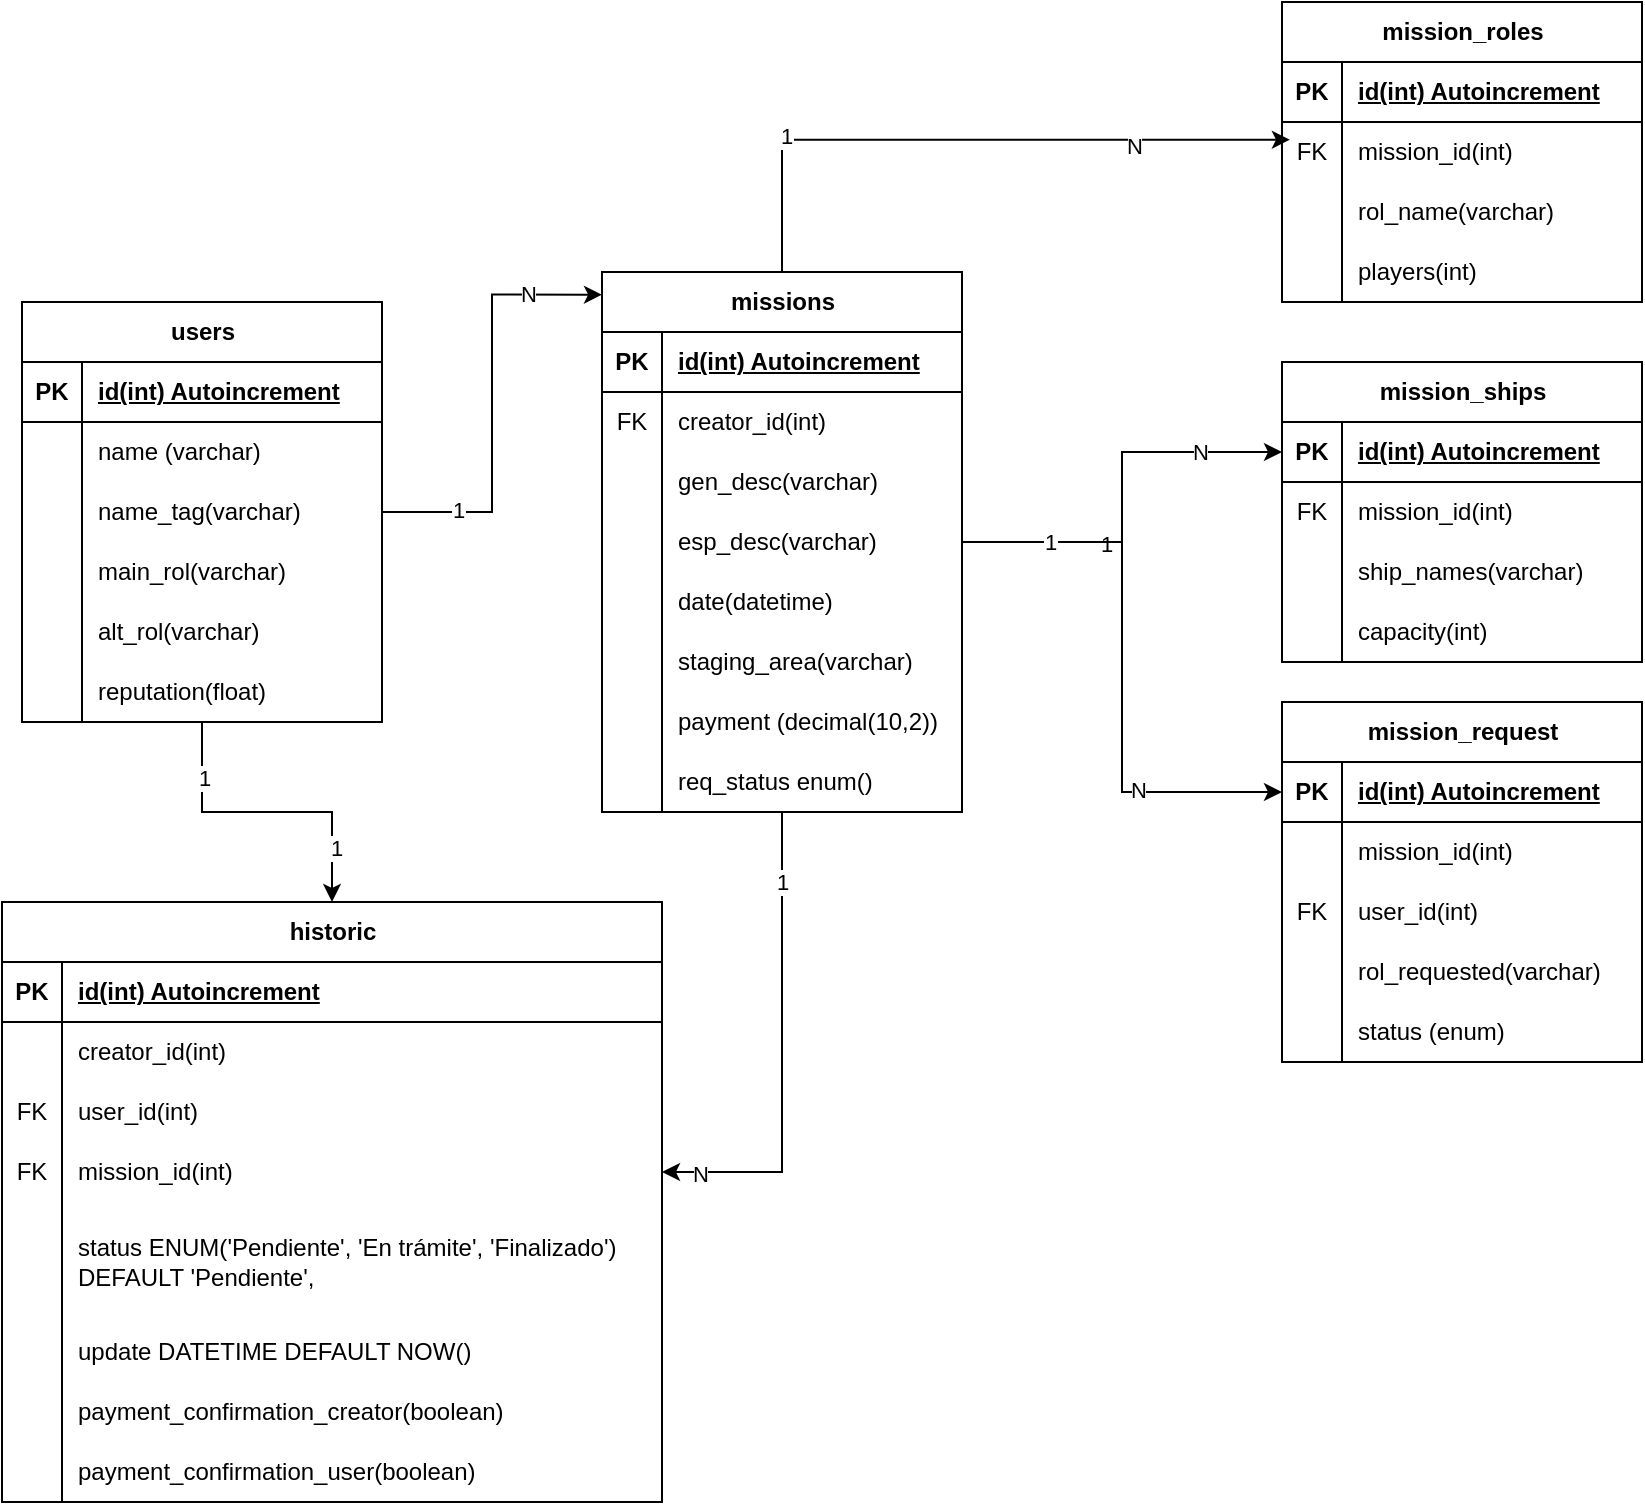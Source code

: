 <mxfile version="25.0.1">
  <diagram name="Página-1" id="tb7HKId-xWhI_aG3iip1">
    <mxGraphModel dx="2074" dy="1098" grid="1" gridSize="10" guides="1" tooltips="1" connect="1" arrows="1" fold="1" page="1" pageScale="1" pageWidth="3300" pageHeight="4681" math="0" shadow="0">
      <root>
        <mxCell id="0" />
        <mxCell id="1" parent="0" />
        <mxCell id="fBJotXbNsvESZqCgjs9H-165" style="edgeStyle=orthogonalEdgeStyle;rounded=0;orthogonalLoop=1;jettySize=auto;html=1;" parent="1" source="fBJotXbNsvESZqCgjs9H-2" target="fBJotXbNsvESZqCgjs9H-128" edge="1">
          <mxGeometry relative="1" as="geometry" />
        </mxCell>
        <mxCell id="fBJotXbNsvESZqCgjs9H-166" value="1" style="edgeLabel;html=1;align=center;verticalAlign=middle;resizable=0;points=[];" parent="fBJotXbNsvESZqCgjs9H-165" vertex="1" connectable="0">
          <mxGeometry x="-0.647" y="1" relative="1" as="geometry">
            <mxPoint as="offset" />
          </mxGeometry>
        </mxCell>
        <mxCell id="fBJotXbNsvESZqCgjs9H-167" value="1" style="edgeLabel;html=1;align=center;verticalAlign=middle;resizable=0;points=[];" parent="fBJotXbNsvESZqCgjs9H-165" vertex="1" connectable="0">
          <mxGeometry x="0.651" y="2" relative="1" as="geometry">
            <mxPoint as="offset" />
          </mxGeometry>
        </mxCell>
        <mxCell id="fBJotXbNsvESZqCgjs9H-2" value="users" style="shape=table;startSize=30;container=1;collapsible=1;childLayout=tableLayout;fixedRows=1;rowLines=0;fontStyle=1;align=center;resizeLast=1;html=1;" parent="1" vertex="1">
          <mxGeometry x="210" y="280" width="180" height="210" as="geometry" />
        </mxCell>
        <mxCell id="fBJotXbNsvESZqCgjs9H-3" value="" style="shape=tableRow;horizontal=0;startSize=0;swimlaneHead=0;swimlaneBody=0;fillColor=none;collapsible=0;dropTarget=0;points=[[0,0.5],[1,0.5]];portConstraint=eastwest;top=0;left=0;right=0;bottom=1;" parent="fBJotXbNsvESZqCgjs9H-2" vertex="1">
          <mxGeometry y="30" width="180" height="30" as="geometry" />
        </mxCell>
        <mxCell id="fBJotXbNsvESZqCgjs9H-4" value="PK" style="shape=partialRectangle;connectable=0;fillColor=none;top=0;left=0;bottom=0;right=0;fontStyle=1;overflow=hidden;whiteSpace=wrap;html=1;" parent="fBJotXbNsvESZqCgjs9H-3" vertex="1">
          <mxGeometry width="30" height="30" as="geometry">
            <mxRectangle width="30" height="30" as="alternateBounds" />
          </mxGeometry>
        </mxCell>
        <mxCell id="fBJotXbNsvESZqCgjs9H-5" value="id(int) Autoincrement" style="shape=partialRectangle;connectable=0;fillColor=none;top=0;left=0;bottom=0;right=0;align=left;spacingLeft=6;fontStyle=5;overflow=hidden;whiteSpace=wrap;html=1;" parent="fBJotXbNsvESZqCgjs9H-3" vertex="1">
          <mxGeometry x="30" width="150" height="30" as="geometry">
            <mxRectangle width="150" height="30" as="alternateBounds" />
          </mxGeometry>
        </mxCell>
        <mxCell id="fBJotXbNsvESZqCgjs9H-6" value="" style="shape=tableRow;horizontal=0;startSize=0;swimlaneHead=0;swimlaneBody=0;fillColor=none;collapsible=0;dropTarget=0;points=[[0,0.5],[1,0.5]];portConstraint=eastwest;top=0;left=0;right=0;bottom=0;" parent="fBJotXbNsvESZqCgjs9H-2" vertex="1">
          <mxGeometry y="60" width="180" height="30" as="geometry" />
        </mxCell>
        <mxCell id="fBJotXbNsvESZqCgjs9H-7" value="" style="shape=partialRectangle;connectable=0;fillColor=none;top=0;left=0;bottom=0;right=0;editable=1;overflow=hidden;whiteSpace=wrap;html=1;" parent="fBJotXbNsvESZqCgjs9H-6" vertex="1">
          <mxGeometry width="30" height="30" as="geometry">
            <mxRectangle width="30" height="30" as="alternateBounds" />
          </mxGeometry>
        </mxCell>
        <mxCell id="fBJotXbNsvESZqCgjs9H-8" value="name (varchar)" style="shape=partialRectangle;connectable=0;fillColor=none;top=0;left=0;bottom=0;right=0;align=left;spacingLeft=6;overflow=hidden;whiteSpace=wrap;html=1;" parent="fBJotXbNsvESZqCgjs9H-6" vertex="1">
          <mxGeometry x="30" width="150" height="30" as="geometry">
            <mxRectangle width="150" height="30" as="alternateBounds" />
          </mxGeometry>
        </mxCell>
        <mxCell id="fBJotXbNsvESZqCgjs9H-9" value="" style="shape=tableRow;horizontal=0;startSize=0;swimlaneHead=0;swimlaneBody=0;fillColor=none;collapsible=0;dropTarget=0;points=[[0,0.5],[1,0.5]];portConstraint=eastwest;top=0;left=0;right=0;bottom=0;" parent="fBJotXbNsvESZqCgjs9H-2" vertex="1">
          <mxGeometry y="90" width="180" height="30" as="geometry" />
        </mxCell>
        <mxCell id="fBJotXbNsvESZqCgjs9H-10" value="" style="shape=partialRectangle;connectable=0;fillColor=none;top=0;left=0;bottom=0;right=0;editable=1;overflow=hidden;whiteSpace=wrap;html=1;" parent="fBJotXbNsvESZqCgjs9H-9" vertex="1">
          <mxGeometry width="30" height="30" as="geometry">
            <mxRectangle width="30" height="30" as="alternateBounds" />
          </mxGeometry>
        </mxCell>
        <mxCell id="fBJotXbNsvESZqCgjs9H-11" value="name_tag(varchar)" style="shape=partialRectangle;connectable=0;fillColor=none;top=0;left=0;bottom=0;right=0;align=left;spacingLeft=6;overflow=hidden;whiteSpace=wrap;html=1;" parent="fBJotXbNsvESZqCgjs9H-9" vertex="1">
          <mxGeometry x="30" width="150" height="30" as="geometry">
            <mxRectangle width="150" height="30" as="alternateBounds" />
          </mxGeometry>
        </mxCell>
        <mxCell id="fBJotXbNsvESZqCgjs9H-12" value="" style="shape=tableRow;horizontal=0;startSize=0;swimlaneHead=0;swimlaneBody=0;fillColor=none;collapsible=0;dropTarget=0;points=[[0,0.5],[1,0.5]];portConstraint=eastwest;top=0;left=0;right=0;bottom=0;" parent="fBJotXbNsvESZqCgjs9H-2" vertex="1">
          <mxGeometry y="120" width="180" height="30" as="geometry" />
        </mxCell>
        <mxCell id="fBJotXbNsvESZqCgjs9H-13" value="" style="shape=partialRectangle;connectable=0;fillColor=none;top=0;left=0;bottom=0;right=0;editable=1;overflow=hidden;whiteSpace=wrap;html=1;" parent="fBJotXbNsvESZqCgjs9H-12" vertex="1">
          <mxGeometry width="30" height="30" as="geometry">
            <mxRectangle width="30" height="30" as="alternateBounds" />
          </mxGeometry>
        </mxCell>
        <mxCell id="fBJotXbNsvESZqCgjs9H-14" value="main_rol(varchar)" style="shape=partialRectangle;connectable=0;fillColor=none;top=0;left=0;bottom=0;right=0;align=left;spacingLeft=6;overflow=hidden;whiteSpace=wrap;html=1;" parent="fBJotXbNsvESZqCgjs9H-12" vertex="1">
          <mxGeometry x="30" width="150" height="30" as="geometry">
            <mxRectangle width="150" height="30" as="alternateBounds" />
          </mxGeometry>
        </mxCell>
        <mxCell id="fBJotXbNsvESZqCgjs9H-15" value="" style="shape=tableRow;horizontal=0;startSize=0;swimlaneHead=0;swimlaneBody=0;fillColor=none;collapsible=0;dropTarget=0;points=[[0,0.5],[1,0.5]];portConstraint=eastwest;top=0;left=0;right=0;bottom=0;" parent="fBJotXbNsvESZqCgjs9H-2" vertex="1">
          <mxGeometry y="150" width="180" height="30" as="geometry" />
        </mxCell>
        <mxCell id="fBJotXbNsvESZqCgjs9H-16" value="" style="shape=partialRectangle;connectable=0;fillColor=none;top=0;left=0;bottom=0;right=0;editable=1;overflow=hidden;whiteSpace=wrap;html=1;" parent="fBJotXbNsvESZqCgjs9H-15" vertex="1">
          <mxGeometry width="30" height="30" as="geometry">
            <mxRectangle width="30" height="30" as="alternateBounds" />
          </mxGeometry>
        </mxCell>
        <mxCell id="fBJotXbNsvESZqCgjs9H-17" value="alt_rol(varchar)" style="shape=partialRectangle;connectable=0;fillColor=none;top=0;left=0;bottom=0;right=0;align=left;spacingLeft=6;overflow=hidden;whiteSpace=wrap;html=1;" parent="fBJotXbNsvESZqCgjs9H-15" vertex="1">
          <mxGeometry x="30" width="150" height="30" as="geometry">
            <mxRectangle width="150" height="30" as="alternateBounds" />
          </mxGeometry>
        </mxCell>
        <mxCell id="fBJotXbNsvESZqCgjs9H-18" value="" style="shape=tableRow;horizontal=0;startSize=0;swimlaneHead=0;swimlaneBody=0;fillColor=none;collapsible=0;dropTarget=0;points=[[0,0.5],[1,0.5]];portConstraint=eastwest;top=0;left=0;right=0;bottom=0;" parent="fBJotXbNsvESZqCgjs9H-2" vertex="1">
          <mxGeometry y="180" width="180" height="30" as="geometry" />
        </mxCell>
        <mxCell id="fBJotXbNsvESZqCgjs9H-19" value="" style="shape=partialRectangle;connectable=0;fillColor=none;top=0;left=0;bottom=0;right=0;editable=1;overflow=hidden;whiteSpace=wrap;html=1;" parent="fBJotXbNsvESZqCgjs9H-18" vertex="1">
          <mxGeometry width="30" height="30" as="geometry">
            <mxRectangle width="30" height="30" as="alternateBounds" />
          </mxGeometry>
        </mxCell>
        <mxCell id="fBJotXbNsvESZqCgjs9H-20" value="reputation(float)" style="shape=partialRectangle;connectable=0;fillColor=none;top=0;left=0;bottom=0;right=0;align=left;spacingLeft=6;overflow=hidden;whiteSpace=wrap;html=1;" parent="fBJotXbNsvESZqCgjs9H-18" vertex="1">
          <mxGeometry x="30" width="150" height="30" as="geometry">
            <mxRectangle width="150" height="30" as="alternateBounds" />
          </mxGeometry>
        </mxCell>
        <mxCell id="fBJotXbNsvESZqCgjs9H-121" style="edgeStyle=orthogonalEdgeStyle;rounded=0;orthogonalLoop=1;jettySize=auto;html=1;entryX=0;entryY=0.5;entryDx=0;entryDy=0;" parent="1" source="fBJotXbNsvESZqCgjs9H-35" target="fBJotXbNsvESZqCgjs9H-93" edge="1">
          <mxGeometry relative="1" as="geometry" />
        </mxCell>
        <mxCell id="fBJotXbNsvESZqCgjs9H-125" value="N" style="edgeLabel;html=1;align=center;verticalAlign=middle;resizable=0;points=[];" parent="fBJotXbNsvESZqCgjs9H-121" vertex="1" connectable="0">
          <mxGeometry x="0.493" y="1" relative="1" as="geometry">
            <mxPoint as="offset" />
          </mxGeometry>
        </mxCell>
        <mxCell id="fBJotXbNsvESZqCgjs9H-127" value="1" style="edgeLabel;html=1;align=center;verticalAlign=middle;resizable=0;points=[];" parent="fBJotXbNsvESZqCgjs9H-121" vertex="1" connectable="0">
          <mxGeometry x="-0.494" y="-1" relative="1" as="geometry">
            <mxPoint as="offset" />
          </mxGeometry>
        </mxCell>
        <mxCell id="fBJotXbNsvESZqCgjs9H-122" style="edgeStyle=orthogonalEdgeStyle;rounded=0;orthogonalLoop=1;jettySize=auto;html=1;entryX=0;entryY=0.5;entryDx=0;entryDy=0;" parent="1" source="fBJotXbNsvESZqCgjs9H-35" target="fBJotXbNsvESZqCgjs9H-79" edge="1">
          <mxGeometry relative="1" as="geometry" />
        </mxCell>
        <mxCell id="fBJotXbNsvESZqCgjs9H-123" value="N" style="edgeLabel;html=1;align=center;verticalAlign=middle;resizable=0;points=[];" parent="fBJotXbNsvESZqCgjs9H-122" vertex="1" connectable="0">
          <mxGeometry x="0.602" relative="1" as="geometry">
            <mxPoint as="offset" />
          </mxGeometry>
        </mxCell>
        <mxCell id="fBJotXbNsvESZqCgjs9H-124" value="1" style="edgeLabel;html=1;align=center;verticalAlign=middle;resizable=0;points=[];" parent="fBJotXbNsvESZqCgjs9H-122" vertex="1" connectable="0">
          <mxGeometry x="-0.578" relative="1" as="geometry">
            <mxPoint as="offset" />
          </mxGeometry>
        </mxCell>
        <mxCell id="fBJotXbNsvESZqCgjs9H-156" style="edgeStyle=orthogonalEdgeStyle;rounded=0;orthogonalLoop=1;jettySize=auto;html=1;entryX=1;entryY=0.5;entryDx=0;entryDy=0;" parent="1" source="fBJotXbNsvESZqCgjs9H-35" target="fBJotXbNsvESZqCgjs9H-138" edge="1">
          <mxGeometry relative="1" as="geometry" />
        </mxCell>
        <mxCell id="fBJotXbNsvESZqCgjs9H-163" value="1" style="edgeLabel;html=1;align=center;verticalAlign=middle;resizable=0;points=[];" parent="fBJotXbNsvESZqCgjs9H-156" vertex="1" connectable="0">
          <mxGeometry x="-0.709" relative="1" as="geometry">
            <mxPoint as="offset" />
          </mxGeometry>
        </mxCell>
        <mxCell id="fBJotXbNsvESZqCgjs9H-164" value="N" style="edgeLabel;html=1;align=center;verticalAlign=middle;resizable=0;points=[];" parent="fBJotXbNsvESZqCgjs9H-156" vertex="1" connectable="0">
          <mxGeometry x="0.844" y="1" relative="1" as="geometry">
            <mxPoint as="offset" />
          </mxGeometry>
        </mxCell>
        <mxCell id="fBJotXbNsvESZqCgjs9H-35" value="missions" style="shape=table;startSize=30;container=1;collapsible=1;childLayout=tableLayout;fixedRows=1;rowLines=0;fontStyle=1;align=center;resizeLast=1;html=1;" parent="1" vertex="1">
          <mxGeometry x="500" y="265" width="180" height="270" as="geometry" />
        </mxCell>
        <mxCell id="fBJotXbNsvESZqCgjs9H-36" value="" style="shape=tableRow;horizontal=0;startSize=0;swimlaneHead=0;swimlaneBody=0;fillColor=none;collapsible=0;dropTarget=0;points=[[0,0.5],[1,0.5]];portConstraint=eastwest;top=0;left=0;right=0;bottom=1;" parent="fBJotXbNsvESZqCgjs9H-35" vertex="1">
          <mxGeometry y="30" width="180" height="30" as="geometry" />
        </mxCell>
        <mxCell id="fBJotXbNsvESZqCgjs9H-37" value="PK" style="shape=partialRectangle;connectable=0;fillColor=none;top=0;left=0;bottom=0;right=0;fontStyle=1;overflow=hidden;whiteSpace=wrap;html=1;" parent="fBJotXbNsvESZqCgjs9H-36" vertex="1">
          <mxGeometry width="30" height="30" as="geometry">
            <mxRectangle width="30" height="30" as="alternateBounds" />
          </mxGeometry>
        </mxCell>
        <mxCell id="fBJotXbNsvESZqCgjs9H-38" value="id(int) Autoincrement" style="shape=partialRectangle;connectable=0;fillColor=none;top=0;left=0;bottom=0;right=0;align=left;spacingLeft=6;fontStyle=5;overflow=hidden;whiteSpace=wrap;html=1;" parent="fBJotXbNsvESZqCgjs9H-36" vertex="1">
          <mxGeometry x="30" width="150" height="30" as="geometry">
            <mxRectangle width="150" height="30" as="alternateBounds" />
          </mxGeometry>
        </mxCell>
        <mxCell id="fBJotXbNsvESZqCgjs9H-39" value="" style="shape=tableRow;horizontal=0;startSize=0;swimlaneHead=0;swimlaneBody=0;fillColor=none;collapsible=0;dropTarget=0;points=[[0,0.5],[1,0.5]];portConstraint=eastwest;top=0;left=0;right=0;bottom=0;" parent="fBJotXbNsvESZqCgjs9H-35" vertex="1">
          <mxGeometry y="60" width="180" height="30" as="geometry" />
        </mxCell>
        <mxCell id="fBJotXbNsvESZqCgjs9H-40" value="FK" style="shape=partialRectangle;connectable=0;fillColor=none;top=0;left=0;bottom=0;right=0;editable=1;overflow=hidden;whiteSpace=wrap;html=1;" parent="fBJotXbNsvESZqCgjs9H-39" vertex="1">
          <mxGeometry width="30" height="30" as="geometry">
            <mxRectangle width="30" height="30" as="alternateBounds" />
          </mxGeometry>
        </mxCell>
        <mxCell id="fBJotXbNsvESZqCgjs9H-41" value="creator_id(int)" style="shape=partialRectangle;connectable=0;fillColor=none;top=0;left=0;bottom=0;right=0;align=left;spacingLeft=6;overflow=hidden;whiteSpace=wrap;html=1;" parent="fBJotXbNsvESZqCgjs9H-39" vertex="1">
          <mxGeometry x="30" width="150" height="30" as="geometry">
            <mxRectangle width="150" height="30" as="alternateBounds" />
          </mxGeometry>
        </mxCell>
        <mxCell id="fBJotXbNsvESZqCgjs9H-42" value="" style="shape=tableRow;horizontal=0;startSize=0;swimlaneHead=0;swimlaneBody=0;fillColor=none;collapsible=0;dropTarget=0;points=[[0,0.5],[1,0.5]];portConstraint=eastwest;top=0;left=0;right=0;bottom=0;" parent="fBJotXbNsvESZqCgjs9H-35" vertex="1">
          <mxGeometry y="90" width="180" height="30" as="geometry" />
        </mxCell>
        <mxCell id="fBJotXbNsvESZqCgjs9H-43" value="" style="shape=partialRectangle;connectable=0;fillColor=none;top=0;left=0;bottom=0;right=0;editable=1;overflow=hidden;whiteSpace=wrap;html=1;" parent="fBJotXbNsvESZqCgjs9H-42" vertex="1">
          <mxGeometry width="30" height="30" as="geometry">
            <mxRectangle width="30" height="30" as="alternateBounds" />
          </mxGeometry>
        </mxCell>
        <mxCell id="fBJotXbNsvESZqCgjs9H-44" value="gen_desc(varchar)" style="shape=partialRectangle;connectable=0;fillColor=none;top=0;left=0;bottom=0;right=0;align=left;spacingLeft=6;overflow=hidden;whiteSpace=wrap;html=1;" parent="fBJotXbNsvESZqCgjs9H-42" vertex="1">
          <mxGeometry x="30" width="150" height="30" as="geometry">
            <mxRectangle width="150" height="30" as="alternateBounds" />
          </mxGeometry>
        </mxCell>
        <mxCell id="fBJotXbNsvESZqCgjs9H-45" value="" style="shape=tableRow;horizontal=0;startSize=0;swimlaneHead=0;swimlaneBody=0;fillColor=none;collapsible=0;dropTarget=0;points=[[0,0.5],[1,0.5]];portConstraint=eastwest;top=0;left=0;right=0;bottom=0;" parent="fBJotXbNsvESZqCgjs9H-35" vertex="1">
          <mxGeometry y="120" width="180" height="30" as="geometry" />
        </mxCell>
        <mxCell id="fBJotXbNsvESZqCgjs9H-46" value="" style="shape=partialRectangle;connectable=0;fillColor=none;top=0;left=0;bottom=0;right=0;editable=1;overflow=hidden;whiteSpace=wrap;html=1;" parent="fBJotXbNsvESZqCgjs9H-45" vertex="1">
          <mxGeometry width="30" height="30" as="geometry">
            <mxRectangle width="30" height="30" as="alternateBounds" />
          </mxGeometry>
        </mxCell>
        <mxCell id="fBJotXbNsvESZqCgjs9H-47" value="esp_desc(varchar)" style="shape=partialRectangle;connectable=0;fillColor=none;top=0;left=0;bottom=0;right=0;align=left;spacingLeft=6;overflow=hidden;whiteSpace=wrap;html=1;" parent="fBJotXbNsvESZqCgjs9H-45" vertex="1">
          <mxGeometry x="30" width="150" height="30" as="geometry">
            <mxRectangle width="150" height="30" as="alternateBounds" />
          </mxGeometry>
        </mxCell>
        <mxCell id="fBJotXbNsvESZqCgjs9H-48" value="" style="shape=tableRow;horizontal=0;startSize=0;swimlaneHead=0;swimlaneBody=0;fillColor=none;collapsible=0;dropTarget=0;points=[[0,0.5],[1,0.5]];portConstraint=eastwest;top=0;left=0;right=0;bottom=0;" parent="fBJotXbNsvESZqCgjs9H-35" vertex="1">
          <mxGeometry y="150" width="180" height="30" as="geometry" />
        </mxCell>
        <mxCell id="fBJotXbNsvESZqCgjs9H-49" value="" style="shape=partialRectangle;connectable=0;fillColor=none;top=0;left=0;bottom=0;right=0;editable=1;overflow=hidden;whiteSpace=wrap;html=1;" parent="fBJotXbNsvESZqCgjs9H-48" vertex="1">
          <mxGeometry width="30" height="30" as="geometry">
            <mxRectangle width="30" height="30" as="alternateBounds" />
          </mxGeometry>
        </mxCell>
        <mxCell id="fBJotXbNsvESZqCgjs9H-50" value="date(datetime)" style="shape=partialRectangle;connectable=0;fillColor=none;top=0;left=0;bottom=0;right=0;align=left;spacingLeft=6;overflow=hidden;whiteSpace=wrap;html=1;" parent="fBJotXbNsvESZqCgjs9H-48" vertex="1">
          <mxGeometry x="30" width="150" height="30" as="geometry">
            <mxRectangle width="150" height="30" as="alternateBounds" />
          </mxGeometry>
        </mxCell>
        <mxCell id="fBJotXbNsvESZqCgjs9H-51" value="" style="shape=tableRow;horizontal=0;startSize=0;swimlaneHead=0;swimlaneBody=0;fillColor=none;collapsible=0;dropTarget=0;points=[[0,0.5],[1,0.5]];portConstraint=eastwest;top=0;left=0;right=0;bottom=0;" parent="fBJotXbNsvESZqCgjs9H-35" vertex="1">
          <mxGeometry y="180" width="180" height="30" as="geometry" />
        </mxCell>
        <mxCell id="fBJotXbNsvESZqCgjs9H-52" value="" style="shape=partialRectangle;connectable=0;fillColor=none;top=0;left=0;bottom=0;right=0;editable=1;overflow=hidden;whiteSpace=wrap;html=1;" parent="fBJotXbNsvESZqCgjs9H-51" vertex="1">
          <mxGeometry width="30" height="30" as="geometry">
            <mxRectangle width="30" height="30" as="alternateBounds" />
          </mxGeometry>
        </mxCell>
        <mxCell id="fBJotXbNsvESZqCgjs9H-53" value="staging_area(varchar)" style="shape=partialRectangle;connectable=0;fillColor=none;top=0;left=0;bottom=0;right=0;align=left;spacingLeft=6;overflow=hidden;whiteSpace=wrap;html=1;" parent="fBJotXbNsvESZqCgjs9H-51" vertex="1">
          <mxGeometry x="30" width="150" height="30" as="geometry">
            <mxRectangle width="150" height="30" as="alternateBounds" />
          </mxGeometry>
        </mxCell>
        <mxCell id="fBJotXbNsvESZqCgjs9H-54" value="" style="shape=tableRow;horizontal=0;startSize=0;swimlaneHead=0;swimlaneBody=0;fillColor=none;collapsible=0;dropTarget=0;points=[[0,0.5],[1,0.5]];portConstraint=eastwest;top=0;left=0;right=0;bottom=0;" parent="fBJotXbNsvESZqCgjs9H-35" vertex="1">
          <mxGeometry y="210" width="180" height="30" as="geometry" />
        </mxCell>
        <mxCell id="fBJotXbNsvESZqCgjs9H-55" value="" style="shape=partialRectangle;connectable=0;fillColor=none;top=0;left=0;bottom=0;right=0;editable=1;overflow=hidden;whiteSpace=wrap;html=1;" parent="fBJotXbNsvESZqCgjs9H-54" vertex="1">
          <mxGeometry width="30" height="30" as="geometry">
            <mxRectangle width="30" height="30" as="alternateBounds" />
          </mxGeometry>
        </mxCell>
        <mxCell id="fBJotXbNsvESZqCgjs9H-56" value="payment (decimal(10,2))" style="shape=partialRectangle;connectable=0;fillColor=none;top=0;left=0;bottom=0;right=0;align=left;spacingLeft=6;overflow=hidden;whiteSpace=wrap;html=1;" parent="fBJotXbNsvESZqCgjs9H-54" vertex="1">
          <mxGeometry x="30" width="150" height="30" as="geometry">
            <mxRectangle width="150" height="30" as="alternateBounds" />
          </mxGeometry>
        </mxCell>
        <mxCell id="fBJotXbNsvESZqCgjs9H-185" value="" style="shape=tableRow;horizontal=0;startSize=0;swimlaneHead=0;swimlaneBody=0;fillColor=none;collapsible=0;dropTarget=0;points=[[0,0.5],[1,0.5]];portConstraint=eastwest;top=0;left=0;right=0;bottom=0;" parent="fBJotXbNsvESZqCgjs9H-35" vertex="1">
          <mxGeometry y="240" width="180" height="30" as="geometry" />
        </mxCell>
        <mxCell id="fBJotXbNsvESZqCgjs9H-186" value="" style="shape=partialRectangle;connectable=0;fillColor=none;top=0;left=0;bottom=0;right=0;editable=1;overflow=hidden;whiteSpace=wrap;html=1;" parent="fBJotXbNsvESZqCgjs9H-185" vertex="1">
          <mxGeometry width="30" height="30" as="geometry">
            <mxRectangle width="30" height="30" as="alternateBounds" />
          </mxGeometry>
        </mxCell>
        <mxCell id="fBJotXbNsvESZqCgjs9H-187" value="req_status enum()" style="shape=partialRectangle;connectable=0;fillColor=none;top=0;left=0;bottom=0;right=0;align=left;spacingLeft=6;overflow=hidden;whiteSpace=wrap;html=1;" parent="fBJotXbNsvESZqCgjs9H-185" vertex="1">
          <mxGeometry x="30" width="150" height="30" as="geometry">
            <mxRectangle width="150" height="30" as="alternateBounds" />
          </mxGeometry>
        </mxCell>
        <mxCell id="fBJotXbNsvESZqCgjs9H-58" value="mission_roles" style="shape=table;startSize=30;container=1;collapsible=1;childLayout=tableLayout;fixedRows=1;rowLines=0;fontStyle=1;align=center;resizeLast=1;html=1;" parent="1" vertex="1">
          <mxGeometry x="840" y="130" width="180" height="150" as="geometry" />
        </mxCell>
        <mxCell id="fBJotXbNsvESZqCgjs9H-59" value="" style="shape=tableRow;horizontal=0;startSize=0;swimlaneHead=0;swimlaneBody=0;fillColor=none;collapsible=0;dropTarget=0;points=[[0,0.5],[1,0.5]];portConstraint=eastwest;top=0;left=0;right=0;bottom=1;" parent="fBJotXbNsvESZqCgjs9H-58" vertex="1">
          <mxGeometry y="30" width="180" height="30" as="geometry" />
        </mxCell>
        <mxCell id="fBJotXbNsvESZqCgjs9H-60" value="PK" style="shape=partialRectangle;connectable=0;fillColor=none;top=0;left=0;bottom=0;right=0;fontStyle=1;overflow=hidden;whiteSpace=wrap;html=1;" parent="fBJotXbNsvESZqCgjs9H-59" vertex="1">
          <mxGeometry width="30" height="30" as="geometry">
            <mxRectangle width="30" height="30" as="alternateBounds" />
          </mxGeometry>
        </mxCell>
        <mxCell id="fBJotXbNsvESZqCgjs9H-61" value="id(int) Autoincrement" style="shape=partialRectangle;connectable=0;fillColor=none;top=0;left=0;bottom=0;right=0;align=left;spacingLeft=6;fontStyle=5;overflow=hidden;whiteSpace=wrap;html=1;" parent="fBJotXbNsvESZqCgjs9H-59" vertex="1">
          <mxGeometry x="30" width="150" height="30" as="geometry">
            <mxRectangle width="150" height="30" as="alternateBounds" />
          </mxGeometry>
        </mxCell>
        <mxCell id="fBJotXbNsvESZqCgjs9H-62" value="" style="shape=tableRow;horizontal=0;startSize=0;swimlaneHead=0;swimlaneBody=0;fillColor=none;collapsible=0;dropTarget=0;points=[[0,0.5],[1,0.5]];portConstraint=eastwest;top=0;left=0;right=0;bottom=0;" parent="fBJotXbNsvESZqCgjs9H-58" vertex="1">
          <mxGeometry y="60" width="180" height="30" as="geometry" />
        </mxCell>
        <mxCell id="fBJotXbNsvESZqCgjs9H-63" value="FK" style="shape=partialRectangle;connectable=0;fillColor=none;top=0;left=0;bottom=0;right=0;editable=1;overflow=hidden;whiteSpace=wrap;html=1;" parent="fBJotXbNsvESZqCgjs9H-62" vertex="1">
          <mxGeometry width="30" height="30" as="geometry">
            <mxRectangle width="30" height="30" as="alternateBounds" />
          </mxGeometry>
        </mxCell>
        <mxCell id="fBJotXbNsvESZqCgjs9H-64" value="mission_id(int)" style="shape=partialRectangle;connectable=0;fillColor=none;top=0;left=0;bottom=0;right=0;align=left;spacingLeft=6;overflow=hidden;whiteSpace=wrap;html=1;" parent="fBJotXbNsvESZqCgjs9H-62" vertex="1">
          <mxGeometry x="30" width="150" height="30" as="geometry">
            <mxRectangle width="150" height="30" as="alternateBounds" />
          </mxGeometry>
        </mxCell>
        <mxCell id="fBJotXbNsvESZqCgjs9H-65" value="" style="shape=tableRow;horizontal=0;startSize=0;swimlaneHead=0;swimlaneBody=0;fillColor=none;collapsible=0;dropTarget=0;points=[[0,0.5],[1,0.5]];portConstraint=eastwest;top=0;left=0;right=0;bottom=0;" parent="fBJotXbNsvESZqCgjs9H-58" vertex="1">
          <mxGeometry y="90" width="180" height="30" as="geometry" />
        </mxCell>
        <mxCell id="fBJotXbNsvESZqCgjs9H-66" value="" style="shape=partialRectangle;connectable=0;fillColor=none;top=0;left=0;bottom=0;right=0;editable=1;overflow=hidden;whiteSpace=wrap;html=1;" parent="fBJotXbNsvESZqCgjs9H-65" vertex="1">
          <mxGeometry width="30" height="30" as="geometry">
            <mxRectangle width="30" height="30" as="alternateBounds" />
          </mxGeometry>
        </mxCell>
        <mxCell id="fBJotXbNsvESZqCgjs9H-67" value="rol_name(varchar)" style="shape=partialRectangle;connectable=0;fillColor=none;top=0;left=0;bottom=0;right=0;align=left;spacingLeft=6;overflow=hidden;whiteSpace=wrap;html=1;" parent="fBJotXbNsvESZqCgjs9H-65" vertex="1">
          <mxGeometry x="30" width="150" height="30" as="geometry">
            <mxRectangle width="150" height="30" as="alternateBounds" />
          </mxGeometry>
        </mxCell>
        <mxCell id="fBJotXbNsvESZqCgjs9H-68" value="" style="shape=tableRow;horizontal=0;startSize=0;swimlaneHead=0;swimlaneBody=0;fillColor=none;collapsible=0;dropTarget=0;points=[[0,0.5],[1,0.5]];portConstraint=eastwest;top=0;left=0;right=0;bottom=0;" parent="fBJotXbNsvESZqCgjs9H-58" vertex="1">
          <mxGeometry y="120" width="180" height="30" as="geometry" />
        </mxCell>
        <mxCell id="fBJotXbNsvESZqCgjs9H-69" value="" style="shape=partialRectangle;connectable=0;fillColor=none;top=0;left=0;bottom=0;right=0;editable=1;overflow=hidden;whiteSpace=wrap;html=1;" parent="fBJotXbNsvESZqCgjs9H-68" vertex="1">
          <mxGeometry width="30" height="30" as="geometry">
            <mxRectangle width="30" height="30" as="alternateBounds" />
          </mxGeometry>
        </mxCell>
        <mxCell id="fBJotXbNsvESZqCgjs9H-70" value="players(int)" style="shape=partialRectangle;connectable=0;fillColor=none;top=0;left=0;bottom=0;right=0;align=left;spacingLeft=6;overflow=hidden;whiteSpace=wrap;html=1;" parent="fBJotXbNsvESZqCgjs9H-68" vertex="1">
          <mxGeometry x="30" width="150" height="30" as="geometry">
            <mxRectangle width="150" height="30" as="alternateBounds" />
          </mxGeometry>
        </mxCell>
        <mxCell id="fBJotXbNsvESZqCgjs9H-78" value="mission_ships" style="shape=table;startSize=30;container=1;collapsible=1;childLayout=tableLayout;fixedRows=1;rowLines=0;fontStyle=1;align=center;resizeLast=1;html=1;" parent="1" vertex="1">
          <mxGeometry x="840" y="310" width="180" height="150" as="geometry" />
        </mxCell>
        <mxCell id="fBJotXbNsvESZqCgjs9H-79" value="" style="shape=tableRow;horizontal=0;startSize=0;swimlaneHead=0;swimlaneBody=0;fillColor=none;collapsible=0;dropTarget=0;points=[[0,0.5],[1,0.5]];portConstraint=eastwest;top=0;left=0;right=0;bottom=1;" parent="fBJotXbNsvESZqCgjs9H-78" vertex="1">
          <mxGeometry y="30" width="180" height="30" as="geometry" />
        </mxCell>
        <mxCell id="fBJotXbNsvESZqCgjs9H-80" value="PK" style="shape=partialRectangle;connectable=0;fillColor=none;top=0;left=0;bottom=0;right=0;fontStyle=1;overflow=hidden;whiteSpace=wrap;html=1;" parent="fBJotXbNsvESZqCgjs9H-79" vertex="1">
          <mxGeometry width="30" height="30" as="geometry">
            <mxRectangle width="30" height="30" as="alternateBounds" />
          </mxGeometry>
        </mxCell>
        <mxCell id="fBJotXbNsvESZqCgjs9H-81" value="id(int) Autoincrement" style="shape=partialRectangle;connectable=0;fillColor=none;top=0;left=0;bottom=0;right=0;align=left;spacingLeft=6;fontStyle=5;overflow=hidden;whiteSpace=wrap;html=1;" parent="fBJotXbNsvESZqCgjs9H-79" vertex="1">
          <mxGeometry x="30" width="150" height="30" as="geometry">
            <mxRectangle width="150" height="30" as="alternateBounds" />
          </mxGeometry>
        </mxCell>
        <mxCell id="fBJotXbNsvESZqCgjs9H-82" value="" style="shape=tableRow;horizontal=0;startSize=0;swimlaneHead=0;swimlaneBody=0;fillColor=none;collapsible=0;dropTarget=0;points=[[0,0.5],[1,0.5]];portConstraint=eastwest;top=0;left=0;right=0;bottom=0;" parent="fBJotXbNsvESZqCgjs9H-78" vertex="1">
          <mxGeometry y="60" width="180" height="30" as="geometry" />
        </mxCell>
        <mxCell id="fBJotXbNsvESZqCgjs9H-83" value="FK" style="shape=partialRectangle;connectable=0;fillColor=none;top=0;left=0;bottom=0;right=0;editable=1;overflow=hidden;whiteSpace=wrap;html=1;" parent="fBJotXbNsvESZqCgjs9H-82" vertex="1">
          <mxGeometry width="30" height="30" as="geometry">
            <mxRectangle width="30" height="30" as="alternateBounds" />
          </mxGeometry>
        </mxCell>
        <mxCell id="fBJotXbNsvESZqCgjs9H-84" value="mission_id(int)" style="shape=partialRectangle;connectable=0;fillColor=none;top=0;left=0;bottom=0;right=0;align=left;spacingLeft=6;overflow=hidden;whiteSpace=wrap;html=1;" parent="fBJotXbNsvESZqCgjs9H-82" vertex="1">
          <mxGeometry x="30" width="150" height="30" as="geometry">
            <mxRectangle width="150" height="30" as="alternateBounds" />
          </mxGeometry>
        </mxCell>
        <mxCell id="fBJotXbNsvESZqCgjs9H-85" value="" style="shape=tableRow;horizontal=0;startSize=0;swimlaneHead=0;swimlaneBody=0;fillColor=none;collapsible=0;dropTarget=0;points=[[0,0.5],[1,0.5]];portConstraint=eastwest;top=0;left=0;right=0;bottom=0;" parent="fBJotXbNsvESZqCgjs9H-78" vertex="1">
          <mxGeometry y="90" width="180" height="30" as="geometry" />
        </mxCell>
        <mxCell id="fBJotXbNsvESZqCgjs9H-86" value="" style="shape=partialRectangle;connectable=0;fillColor=none;top=0;left=0;bottom=0;right=0;editable=1;overflow=hidden;whiteSpace=wrap;html=1;" parent="fBJotXbNsvESZqCgjs9H-85" vertex="1">
          <mxGeometry width="30" height="30" as="geometry">
            <mxRectangle width="30" height="30" as="alternateBounds" />
          </mxGeometry>
        </mxCell>
        <mxCell id="fBJotXbNsvESZqCgjs9H-87" value="ship_names(varchar)" style="shape=partialRectangle;connectable=0;fillColor=none;top=0;left=0;bottom=0;right=0;align=left;spacingLeft=6;overflow=hidden;whiteSpace=wrap;html=1;" parent="fBJotXbNsvESZqCgjs9H-85" vertex="1">
          <mxGeometry x="30" width="150" height="30" as="geometry">
            <mxRectangle width="150" height="30" as="alternateBounds" />
          </mxGeometry>
        </mxCell>
        <mxCell id="fBJotXbNsvESZqCgjs9H-88" value="" style="shape=tableRow;horizontal=0;startSize=0;swimlaneHead=0;swimlaneBody=0;fillColor=none;collapsible=0;dropTarget=0;points=[[0,0.5],[1,0.5]];portConstraint=eastwest;top=0;left=0;right=0;bottom=0;" parent="fBJotXbNsvESZqCgjs9H-78" vertex="1">
          <mxGeometry y="120" width="180" height="30" as="geometry" />
        </mxCell>
        <mxCell id="fBJotXbNsvESZqCgjs9H-89" value="" style="shape=partialRectangle;connectable=0;fillColor=none;top=0;left=0;bottom=0;right=0;editable=1;overflow=hidden;whiteSpace=wrap;html=1;" parent="fBJotXbNsvESZqCgjs9H-88" vertex="1">
          <mxGeometry width="30" height="30" as="geometry">
            <mxRectangle width="30" height="30" as="alternateBounds" />
          </mxGeometry>
        </mxCell>
        <mxCell id="fBJotXbNsvESZqCgjs9H-90" value="capacity(int)" style="shape=partialRectangle;connectable=0;fillColor=none;top=0;left=0;bottom=0;right=0;align=left;spacingLeft=6;overflow=hidden;whiteSpace=wrap;html=1;" parent="fBJotXbNsvESZqCgjs9H-88" vertex="1">
          <mxGeometry x="30" width="150" height="30" as="geometry">
            <mxRectangle width="150" height="30" as="alternateBounds" />
          </mxGeometry>
        </mxCell>
        <mxCell id="fBJotXbNsvESZqCgjs9H-92" value="mission_request" style="shape=table;startSize=30;container=1;collapsible=1;childLayout=tableLayout;fixedRows=1;rowLines=0;fontStyle=1;align=center;resizeLast=1;html=1;" parent="1" vertex="1">
          <mxGeometry x="840" y="480" width="180" height="180" as="geometry" />
        </mxCell>
        <mxCell id="fBJotXbNsvESZqCgjs9H-93" value="" style="shape=tableRow;horizontal=0;startSize=0;swimlaneHead=0;swimlaneBody=0;fillColor=none;collapsible=0;dropTarget=0;points=[[0,0.5],[1,0.5]];portConstraint=eastwest;top=0;left=0;right=0;bottom=1;" parent="fBJotXbNsvESZqCgjs9H-92" vertex="1">
          <mxGeometry y="30" width="180" height="30" as="geometry" />
        </mxCell>
        <mxCell id="fBJotXbNsvESZqCgjs9H-94" value="PK" style="shape=partialRectangle;connectable=0;fillColor=none;top=0;left=0;bottom=0;right=0;fontStyle=1;overflow=hidden;whiteSpace=wrap;html=1;" parent="fBJotXbNsvESZqCgjs9H-93" vertex="1">
          <mxGeometry width="30" height="30" as="geometry">
            <mxRectangle width="30" height="30" as="alternateBounds" />
          </mxGeometry>
        </mxCell>
        <mxCell id="fBJotXbNsvESZqCgjs9H-95" value="id(int) Autoincrement" style="shape=partialRectangle;connectable=0;fillColor=none;top=0;left=0;bottom=0;right=0;align=left;spacingLeft=6;fontStyle=5;overflow=hidden;whiteSpace=wrap;html=1;" parent="fBJotXbNsvESZqCgjs9H-93" vertex="1">
          <mxGeometry x="30" width="150" height="30" as="geometry">
            <mxRectangle width="150" height="30" as="alternateBounds" />
          </mxGeometry>
        </mxCell>
        <mxCell id="fBJotXbNsvESZqCgjs9H-96" value="" style="shape=tableRow;horizontal=0;startSize=0;swimlaneHead=0;swimlaneBody=0;fillColor=none;collapsible=0;dropTarget=0;points=[[0,0.5],[1,0.5]];portConstraint=eastwest;top=0;left=0;right=0;bottom=0;" parent="fBJotXbNsvESZqCgjs9H-92" vertex="1">
          <mxGeometry y="60" width="180" height="30" as="geometry" />
        </mxCell>
        <mxCell id="fBJotXbNsvESZqCgjs9H-97" value="" style="shape=partialRectangle;connectable=0;fillColor=none;top=0;left=0;bottom=0;right=0;editable=1;overflow=hidden;whiteSpace=wrap;html=1;" parent="fBJotXbNsvESZqCgjs9H-96" vertex="1">
          <mxGeometry width="30" height="30" as="geometry">
            <mxRectangle width="30" height="30" as="alternateBounds" />
          </mxGeometry>
        </mxCell>
        <mxCell id="fBJotXbNsvESZqCgjs9H-98" value="mission_id(int)" style="shape=partialRectangle;connectable=0;fillColor=none;top=0;left=0;bottom=0;right=0;align=left;spacingLeft=6;overflow=hidden;whiteSpace=wrap;html=1;" parent="fBJotXbNsvESZqCgjs9H-96" vertex="1">
          <mxGeometry x="30" width="150" height="30" as="geometry">
            <mxRectangle width="150" height="30" as="alternateBounds" />
          </mxGeometry>
        </mxCell>
        <mxCell id="fBJotXbNsvESZqCgjs9H-99" value="" style="shape=tableRow;horizontal=0;startSize=0;swimlaneHead=0;swimlaneBody=0;fillColor=none;collapsible=0;dropTarget=0;points=[[0,0.5],[1,0.5]];portConstraint=eastwest;top=0;left=0;right=0;bottom=0;" parent="fBJotXbNsvESZqCgjs9H-92" vertex="1">
          <mxGeometry y="90" width="180" height="30" as="geometry" />
        </mxCell>
        <mxCell id="fBJotXbNsvESZqCgjs9H-100" value="FK" style="shape=partialRectangle;connectable=0;fillColor=none;top=0;left=0;bottom=0;right=0;editable=1;overflow=hidden;whiteSpace=wrap;html=1;" parent="fBJotXbNsvESZqCgjs9H-99" vertex="1">
          <mxGeometry width="30" height="30" as="geometry">
            <mxRectangle width="30" height="30" as="alternateBounds" />
          </mxGeometry>
        </mxCell>
        <mxCell id="fBJotXbNsvESZqCgjs9H-101" value="user_id(int)" style="shape=partialRectangle;connectable=0;fillColor=none;top=0;left=0;bottom=0;right=0;align=left;spacingLeft=6;overflow=hidden;whiteSpace=wrap;html=1;" parent="fBJotXbNsvESZqCgjs9H-99" vertex="1">
          <mxGeometry x="30" width="150" height="30" as="geometry">
            <mxRectangle width="150" height="30" as="alternateBounds" />
          </mxGeometry>
        </mxCell>
        <mxCell id="fBJotXbNsvESZqCgjs9H-102" value="" style="shape=tableRow;horizontal=0;startSize=0;swimlaneHead=0;swimlaneBody=0;fillColor=none;collapsible=0;dropTarget=0;points=[[0,0.5],[1,0.5]];portConstraint=eastwest;top=0;left=0;right=0;bottom=0;" parent="fBJotXbNsvESZqCgjs9H-92" vertex="1">
          <mxGeometry y="120" width="180" height="30" as="geometry" />
        </mxCell>
        <mxCell id="fBJotXbNsvESZqCgjs9H-103" value="" style="shape=partialRectangle;connectable=0;fillColor=none;top=0;left=0;bottom=0;right=0;editable=1;overflow=hidden;whiteSpace=wrap;html=1;" parent="fBJotXbNsvESZqCgjs9H-102" vertex="1">
          <mxGeometry width="30" height="30" as="geometry">
            <mxRectangle width="30" height="30" as="alternateBounds" />
          </mxGeometry>
        </mxCell>
        <mxCell id="fBJotXbNsvESZqCgjs9H-104" value="rol_requested(varchar)" style="shape=partialRectangle;connectable=0;fillColor=none;top=0;left=0;bottom=0;right=0;align=left;spacingLeft=6;overflow=hidden;whiteSpace=wrap;html=1;" parent="fBJotXbNsvESZqCgjs9H-102" vertex="1">
          <mxGeometry x="30" width="150" height="30" as="geometry">
            <mxRectangle width="150" height="30" as="alternateBounds" />
          </mxGeometry>
        </mxCell>
        <mxCell id="fBJotXbNsvESZqCgjs9H-105" value="" style="shape=tableRow;horizontal=0;startSize=0;swimlaneHead=0;swimlaneBody=0;fillColor=none;collapsible=0;dropTarget=0;points=[[0,0.5],[1,0.5]];portConstraint=eastwest;top=0;left=0;right=0;bottom=0;" parent="fBJotXbNsvESZqCgjs9H-92" vertex="1">
          <mxGeometry y="150" width="180" height="30" as="geometry" />
        </mxCell>
        <mxCell id="fBJotXbNsvESZqCgjs9H-106" value="" style="shape=partialRectangle;connectable=0;fillColor=none;top=0;left=0;bottom=0;right=0;editable=1;overflow=hidden;whiteSpace=wrap;html=1;" parent="fBJotXbNsvESZqCgjs9H-105" vertex="1">
          <mxGeometry width="30" height="30" as="geometry">
            <mxRectangle width="30" height="30" as="alternateBounds" />
          </mxGeometry>
        </mxCell>
        <mxCell id="fBJotXbNsvESZqCgjs9H-107" value="status (enum)" style="shape=partialRectangle;connectable=0;fillColor=none;top=0;left=0;bottom=0;right=0;align=left;spacingLeft=6;overflow=hidden;whiteSpace=wrap;html=1;" parent="fBJotXbNsvESZqCgjs9H-105" vertex="1">
          <mxGeometry x="30" width="150" height="30" as="geometry">
            <mxRectangle width="150" height="30" as="alternateBounds" />
          </mxGeometry>
        </mxCell>
        <mxCell id="fBJotXbNsvESZqCgjs9H-111" style="edgeStyle=orthogonalEdgeStyle;rounded=0;orthogonalLoop=1;jettySize=auto;html=1;entryX=0;entryY=0.042;entryDx=0;entryDy=0;entryPerimeter=0;" parent="1" source="fBJotXbNsvESZqCgjs9H-9" target="fBJotXbNsvESZqCgjs9H-35" edge="1">
          <mxGeometry relative="1" as="geometry" />
        </mxCell>
        <mxCell id="fBJotXbNsvESZqCgjs9H-112" value="1" style="edgeLabel;html=1;align=center;verticalAlign=middle;resizable=0;points=[];" parent="fBJotXbNsvESZqCgjs9H-111" vertex="1" connectable="0">
          <mxGeometry x="-0.651" y="1" relative="1" as="geometry">
            <mxPoint as="offset" />
          </mxGeometry>
        </mxCell>
        <mxCell id="fBJotXbNsvESZqCgjs9H-113" value="N" style="edgeLabel;html=1;align=center;verticalAlign=middle;resizable=0;points=[];" parent="fBJotXbNsvESZqCgjs9H-111" vertex="1" connectable="0">
          <mxGeometry x="0.655" y="1" relative="1" as="geometry">
            <mxPoint as="offset" />
          </mxGeometry>
        </mxCell>
        <mxCell id="fBJotXbNsvESZqCgjs9H-114" style="edgeStyle=orthogonalEdgeStyle;rounded=0;orthogonalLoop=1;jettySize=auto;html=1;entryX=0.022;entryY=0.295;entryDx=0;entryDy=0;entryPerimeter=0;" parent="1" source="fBJotXbNsvESZqCgjs9H-35" target="fBJotXbNsvESZqCgjs9H-62" edge="1">
          <mxGeometry relative="1" as="geometry" />
        </mxCell>
        <mxCell id="fBJotXbNsvESZqCgjs9H-115" value="N" style="edgeLabel;html=1;align=center;verticalAlign=middle;resizable=0;points=[];" parent="fBJotXbNsvESZqCgjs9H-114" vertex="1" connectable="0">
          <mxGeometry x="0.51" y="-3" relative="1" as="geometry">
            <mxPoint as="offset" />
          </mxGeometry>
        </mxCell>
        <mxCell id="fBJotXbNsvESZqCgjs9H-116" value="1" style="edgeLabel;html=1;align=center;verticalAlign=middle;resizable=0;points=[];" parent="fBJotXbNsvESZqCgjs9H-114" vertex="1" connectable="0">
          <mxGeometry x="-0.576" y="2" relative="1" as="geometry">
            <mxPoint as="offset" />
          </mxGeometry>
        </mxCell>
        <mxCell id="fBJotXbNsvESZqCgjs9H-128" value="historic" style="shape=table;startSize=30;container=1;collapsible=1;childLayout=tableLayout;fixedRows=1;rowLines=0;fontStyle=1;align=center;resizeLast=1;html=1;" parent="1" vertex="1">
          <mxGeometry x="200" y="580" width="330" height="300" as="geometry" />
        </mxCell>
        <mxCell id="fBJotXbNsvESZqCgjs9H-129" value="" style="shape=tableRow;horizontal=0;startSize=0;swimlaneHead=0;swimlaneBody=0;fillColor=none;collapsible=0;dropTarget=0;points=[[0,0.5],[1,0.5]];portConstraint=eastwest;top=0;left=0;right=0;bottom=1;" parent="fBJotXbNsvESZqCgjs9H-128" vertex="1">
          <mxGeometry y="30" width="330" height="30" as="geometry" />
        </mxCell>
        <mxCell id="fBJotXbNsvESZqCgjs9H-130" value="PK" style="shape=partialRectangle;connectable=0;fillColor=none;top=0;left=0;bottom=0;right=0;fontStyle=1;overflow=hidden;whiteSpace=wrap;html=1;" parent="fBJotXbNsvESZqCgjs9H-129" vertex="1">
          <mxGeometry width="30" height="30" as="geometry">
            <mxRectangle width="30" height="30" as="alternateBounds" />
          </mxGeometry>
        </mxCell>
        <mxCell id="fBJotXbNsvESZqCgjs9H-131" value="id(int) Autoincrement" style="shape=partialRectangle;connectable=0;fillColor=none;top=0;left=0;bottom=0;right=0;align=left;spacingLeft=6;fontStyle=5;overflow=hidden;whiteSpace=wrap;html=1;" parent="fBJotXbNsvESZqCgjs9H-129" vertex="1">
          <mxGeometry x="30" width="300" height="30" as="geometry">
            <mxRectangle width="300" height="30" as="alternateBounds" />
          </mxGeometry>
        </mxCell>
        <mxCell id="fBJotXbNsvESZqCgjs9H-132" value="" style="shape=tableRow;horizontal=0;startSize=0;swimlaneHead=0;swimlaneBody=0;fillColor=none;collapsible=0;dropTarget=0;points=[[0,0.5],[1,0.5]];portConstraint=eastwest;top=0;left=0;right=0;bottom=0;" parent="fBJotXbNsvESZqCgjs9H-128" vertex="1">
          <mxGeometry y="60" width="330" height="30" as="geometry" />
        </mxCell>
        <mxCell id="fBJotXbNsvESZqCgjs9H-133" value="" style="shape=partialRectangle;connectable=0;fillColor=none;top=0;left=0;bottom=0;right=0;editable=1;overflow=hidden;whiteSpace=wrap;html=1;" parent="fBJotXbNsvESZqCgjs9H-132" vertex="1">
          <mxGeometry width="30" height="30" as="geometry">
            <mxRectangle width="30" height="30" as="alternateBounds" />
          </mxGeometry>
        </mxCell>
        <mxCell id="fBJotXbNsvESZqCgjs9H-134" value="creator_id(int)" style="shape=partialRectangle;connectable=0;fillColor=none;top=0;left=0;bottom=0;right=0;align=left;spacingLeft=6;overflow=hidden;whiteSpace=wrap;html=1;" parent="fBJotXbNsvESZqCgjs9H-132" vertex="1">
          <mxGeometry x="30" width="300" height="30" as="geometry">
            <mxRectangle width="300" height="30" as="alternateBounds" />
          </mxGeometry>
        </mxCell>
        <mxCell id="fBJotXbNsvESZqCgjs9H-135" value="" style="shape=tableRow;horizontal=0;startSize=0;swimlaneHead=0;swimlaneBody=0;fillColor=none;collapsible=0;dropTarget=0;points=[[0,0.5],[1,0.5]];portConstraint=eastwest;top=0;left=0;right=0;bottom=0;" parent="fBJotXbNsvESZqCgjs9H-128" vertex="1">
          <mxGeometry y="90" width="330" height="30" as="geometry" />
        </mxCell>
        <mxCell id="fBJotXbNsvESZqCgjs9H-136" value="FK" style="shape=partialRectangle;connectable=0;fillColor=none;top=0;left=0;bottom=0;right=0;editable=1;overflow=hidden;whiteSpace=wrap;html=1;" parent="fBJotXbNsvESZqCgjs9H-135" vertex="1">
          <mxGeometry width="30" height="30" as="geometry">
            <mxRectangle width="30" height="30" as="alternateBounds" />
          </mxGeometry>
        </mxCell>
        <mxCell id="fBJotXbNsvESZqCgjs9H-137" value="user_id(int)" style="shape=partialRectangle;connectable=0;fillColor=none;top=0;left=0;bottom=0;right=0;align=left;spacingLeft=6;overflow=hidden;whiteSpace=wrap;html=1;" parent="fBJotXbNsvESZqCgjs9H-135" vertex="1">
          <mxGeometry x="30" width="300" height="30" as="geometry">
            <mxRectangle width="300" height="30" as="alternateBounds" />
          </mxGeometry>
        </mxCell>
        <mxCell id="fBJotXbNsvESZqCgjs9H-138" value="" style="shape=tableRow;horizontal=0;startSize=0;swimlaneHead=0;swimlaneBody=0;fillColor=none;collapsible=0;dropTarget=0;points=[[0,0.5],[1,0.5]];portConstraint=eastwest;top=0;left=0;right=0;bottom=0;" parent="fBJotXbNsvESZqCgjs9H-128" vertex="1">
          <mxGeometry y="120" width="330" height="30" as="geometry" />
        </mxCell>
        <mxCell id="fBJotXbNsvESZqCgjs9H-139" value="FK" style="shape=partialRectangle;connectable=0;fillColor=none;top=0;left=0;bottom=0;right=0;editable=1;overflow=hidden;whiteSpace=wrap;html=1;" parent="fBJotXbNsvESZqCgjs9H-138" vertex="1">
          <mxGeometry width="30" height="30" as="geometry">
            <mxRectangle width="30" height="30" as="alternateBounds" />
          </mxGeometry>
        </mxCell>
        <mxCell id="fBJotXbNsvESZqCgjs9H-140" value="mission_id(int)" style="shape=partialRectangle;connectable=0;fillColor=none;top=0;left=0;bottom=0;right=0;align=left;spacingLeft=6;overflow=hidden;whiteSpace=wrap;html=1;" parent="fBJotXbNsvESZqCgjs9H-138" vertex="1">
          <mxGeometry x="30" width="300" height="30" as="geometry">
            <mxRectangle width="300" height="30" as="alternateBounds" />
          </mxGeometry>
        </mxCell>
        <mxCell id="fBJotXbNsvESZqCgjs9H-144" value="" style="shape=tableRow;horizontal=0;startSize=0;swimlaneHead=0;swimlaneBody=0;fillColor=none;collapsible=0;dropTarget=0;points=[[0,0.5],[1,0.5]];portConstraint=eastwest;top=0;left=0;right=0;bottom=0;" parent="fBJotXbNsvESZqCgjs9H-128" vertex="1">
          <mxGeometry y="150" width="330" height="60" as="geometry" />
        </mxCell>
        <mxCell id="fBJotXbNsvESZqCgjs9H-145" value="" style="shape=partialRectangle;connectable=0;fillColor=none;top=0;left=0;bottom=0;right=0;editable=1;overflow=hidden;whiteSpace=wrap;html=1;" parent="fBJotXbNsvESZqCgjs9H-144" vertex="1">
          <mxGeometry width="30" height="60" as="geometry">
            <mxRectangle width="30" height="60" as="alternateBounds" />
          </mxGeometry>
        </mxCell>
        <mxCell id="fBJotXbNsvESZqCgjs9H-146" value="status ENUM(&lt;span class=&quot;hljs-string&quot;&gt;&#39;Pendiente&#39;&lt;/span&gt;, &lt;span class=&quot;hljs-string&quot;&gt;&#39;En trámite&#39;&lt;/span&gt;, &lt;span class=&quot;hljs-string&quot;&gt;&#39;Finalizado&#39;&lt;/span&gt;) &lt;span class=&quot;hljs-keyword&quot;&gt;DEFAULT&lt;/span&gt; &lt;span class=&quot;hljs-string&quot;&gt;&#39;Pendiente&#39;&lt;/span&gt;,&amp;nbsp;&amp;nbsp;" style="shape=partialRectangle;connectable=0;fillColor=none;top=0;left=0;bottom=0;right=0;align=left;spacingLeft=6;overflow=hidden;whiteSpace=wrap;html=1;" parent="fBJotXbNsvESZqCgjs9H-144" vertex="1">
          <mxGeometry x="30" width="300" height="60" as="geometry">
            <mxRectangle width="300" height="60" as="alternateBounds" />
          </mxGeometry>
        </mxCell>
        <mxCell id="fBJotXbNsvESZqCgjs9H-147" value="" style="shape=tableRow;horizontal=0;startSize=0;swimlaneHead=0;swimlaneBody=0;fillColor=none;collapsible=0;dropTarget=0;points=[[0,0.5],[1,0.5]];portConstraint=eastwest;top=0;left=0;right=0;bottom=0;" parent="fBJotXbNsvESZqCgjs9H-128" vertex="1">
          <mxGeometry y="210" width="330" height="30" as="geometry" />
        </mxCell>
        <mxCell id="fBJotXbNsvESZqCgjs9H-148" value="" style="shape=partialRectangle;connectable=0;fillColor=none;top=0;left=0;bottom=0;right=0;editable=1;overflow=hidden;whiteSpace=wrap;html=1;" parent="fBJotXbNsvESZqCgjs9H-147" vertex="1">
          <mxGeometry width="30" height="30" as="geometry">
            <mxRectangle width="30" height="30" as="alternateBounds" />
          </mxGeometry>
        </mxCell>
        <mxCell id="fBJotXbNsvESZqCgjs9H-149" value="update DATETIME DEFAULT NOW()" style="shape=partialRectangle;connectable=0;fillColor=none;top=0;left=0;bottom=0;right=0;align=left;spacingLeft=6;overflow=hidden;whiteSpace=wrap;html=1;" parent="fBJotXbNsvESZqCgjs9H-147" vertex="1">
          <mxGeometry x="30" width="300" height="30" as="geometry">
            <mxRectangle width="300" height="30" as="alternateBounds" />
          </mxGeometry>
        </mxCell>
        <mxCell id="fBJotXbNsvESZqCgjs9H-157" value="" style="shape=tableRow;horizontal=0;startSize=0;swimlaneHead=0;swimlaneBody=0;fillColor=none;collapsible=0;dropTarget=0;points=[[0,0.5],[1,0.5]];portConstraint=eastwest;top=0;left=0;right=0;bottom=0;" parent="fBJotXbNsvESZqCgjs9H-128" vertex="1">
          <mxGeometry y="240" width="330" height="30" as="geometry" />
        </mxCell>
        <mxCell id="fBJotXbNsvESZqCgjs9H-158" value="" style="shape=partialRectangle;connectable=0;fillColor=none;top=0;left=0;bottom=0;right=0;editable=1;overflow=hidden;whiteSpace=wrap;html=1;" parent="fBJotXbNsvESZqCgjs9H-157" vertex="1">
          <mxGeometry width="30" height="30" as="geometry">
            <mxRectangle width="30" height="30" as="alternateBounds" />
          </mxGeometry>
        </mxCell>
        <mxCell id="fBJotXbNsvESZqCgjs9H-159" value="payment_confirmation_creator(boolean)" style="shape=partialRectangle;connectable=0;fillColor=none;top=0;left=0;bottom=0;right=0;align=left;spacingLeft=6;overflow=hidden;whiteSpace=wrap;html=1;" parent="fBJotXbNsvESZqCgjs9H-157" vertex="1">
          <mxGeometry x="30" width="300" height="30" as="geometry">
            <mxRectangle width="300" height="30" as="alternateBounds" />
          </mxGeometry>
        </mxCell>
        <mxCell id="fBJotXbNsvESZqCgjs9H-160" value="" style="shape=tableRow;horizontal=0;startSize=0;swimlaneHead=0;swimlaneBody=0;fillColor=none;collapsible=0;dropTarget=0;points=[[0,0.5],[1,0.5]];portConstraint=eastwest;top=0;left=0;right=0;bottom=0;" parent="fBJotXbNsvESZqCgjs9H-128" vertex="1">
          <mxGeometry y="270" width="330" height="30" as="geometry" />
        </mxCell>
        <mxCell id="fBJotXbNsvESZqCgjs9H-161" value="" style="shape=partialRectangle;connectable=0;fillColor=none;top=0;left=0;bottom=0;right=0;editable=1;overflow=hidden;whiteSpace=wrap;html=1;" parent="fBJotXbNsvESZqCgjs9H-160" vertex="1">
          <mxGeometry width="30" height="30" as="geometry">
            <mxRectangle width="30" height="30" as="alternateBounds" />
          </mxGeometry>
        </mxCell>
        <mxCell id="fBJotXbNsvESZqCgjs9H-162" value="payment_confirmation_user(boolean)" style="shape=partialRectangle;connectable=0;fillColor=none;top=0;left=0;bottom=0;right=0;align=left;spacingLeft=6;overflow=hidden;whiteSpace=wrap;html=1;" parent="fBJotXbNsvESZqCgjs9H-160" vertex="1">
          <mxGeometry x="30" width="300" height="30" as="geometry">
            <mxRectangle width="300" height="30" as="alternateBounds" />
          </mxGeometry>
        </mxCell>
      </root>
    </mxGraphModel>
  </diagram>
</mxfile>
